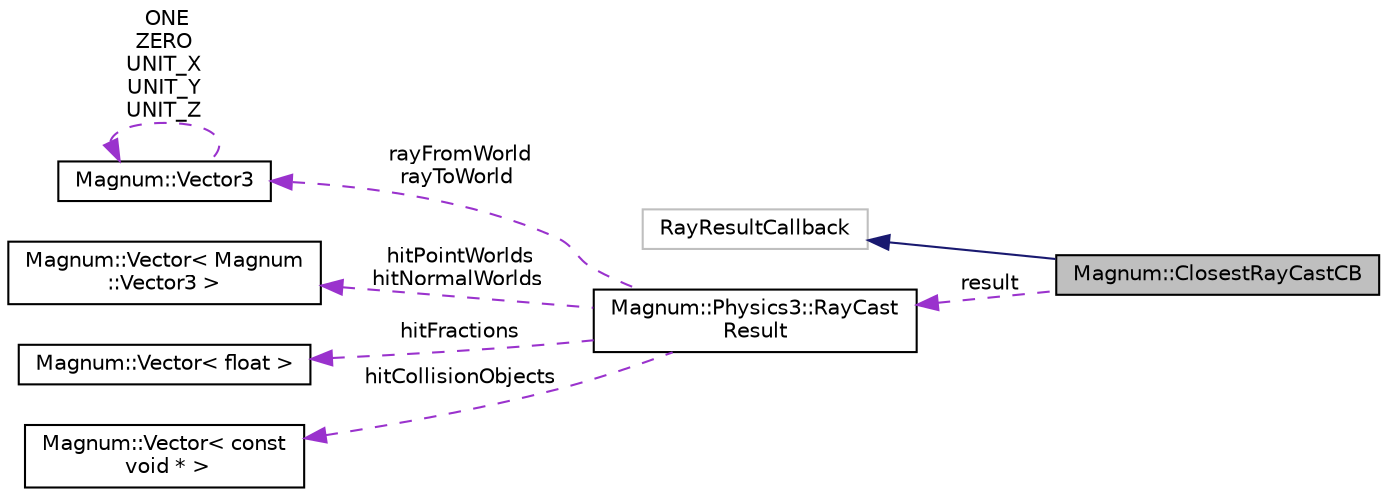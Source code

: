 digraph "Magnum::ClosestRayCastCB"
{
  edge [fontname="Helvetica",fontsize="10",labelfontname="Helvetica",labelfontsize="10"];
  node [fontname="Helvetica",fontsize="10",shape=record];
  rankdir="LR";
  Node1 [label="Magnum::ClosestRayCastCB",height=0.2,width=0.4,color="black", fillcolor="grey75", style="filled", fontcolor="black"];
  Node2 -> Node1 [dir="back",color="midnightblue",fontsize="10",style="solid"];
  Node2 [label="RayResultCallback",height=0.2,width=0.4,color="grey75", fillcolor="white", style="filled"];
  Node3 -> Node1 [dir="back",color="darkorchid3",fontsize="10",style="dashed",label=" result" ];
  Node3 [label="Magnum::Physics3::RayCast\lResult",height=0.2,width=0.4,color="black", fillcolor="white", style="filled",URL="$class_magnum_1_1_physics3_1_1_ray_cast_result.html"];
  Node4 -> Node3 [dir="back",color="darkorchid3",fontsize="10",style="dashed",label=" rayFromWorld\nrayToWorld" ];
  Node4 [label="Magnum::Vector3",height=0.2,width=0.4,color="black", fillcolor="white", style="filled",URL="$class_magnum_1_1_vector3.html"];
  Node4 -> Node4 [dir="back",color="darkorchid3",fontsize="10",style="dashed",label=" ONE\nZERO\nUNIT_X\nUNIT_Y\nUNIT_Z" ];
  Node5 -> Node3 [dir="back",color="darkorchid3",fontsize="10",style="dashed",label=" hitPointWorlds\nhitNormalWorlds" ];
  Node5 [label="Magnum::Vector\< Magnum\l::Vector3 \>",height=0.2,width=0.4,color="black", fillcolor="white", style="filled",URL="$class_magnum_1_1_vector.html"];
  Node6 -> Node3 [dir="back",color="darkorchid3",fontsize="10",style="dashed",label=" hitFractions" ];
  Node6 [label="Magnum::Vector\< float \>",height=0.2,width=0.4,color="black", fillcolor="white", style="filled",URL="$class_magnum_1_1_vector.html"];
  Node7 -> Node3 [dir="back",color="darkorchid3",fontsize="10",style="dashed",label=" hitCollisionObjects" ];
  Node7 [label="Magnum::Vector\< const\l void * \>",height=0.2,width=0.4,color="black", fillcolor="white", style="filled",URL="$class_magnum_1_1_vector.html"];
}
